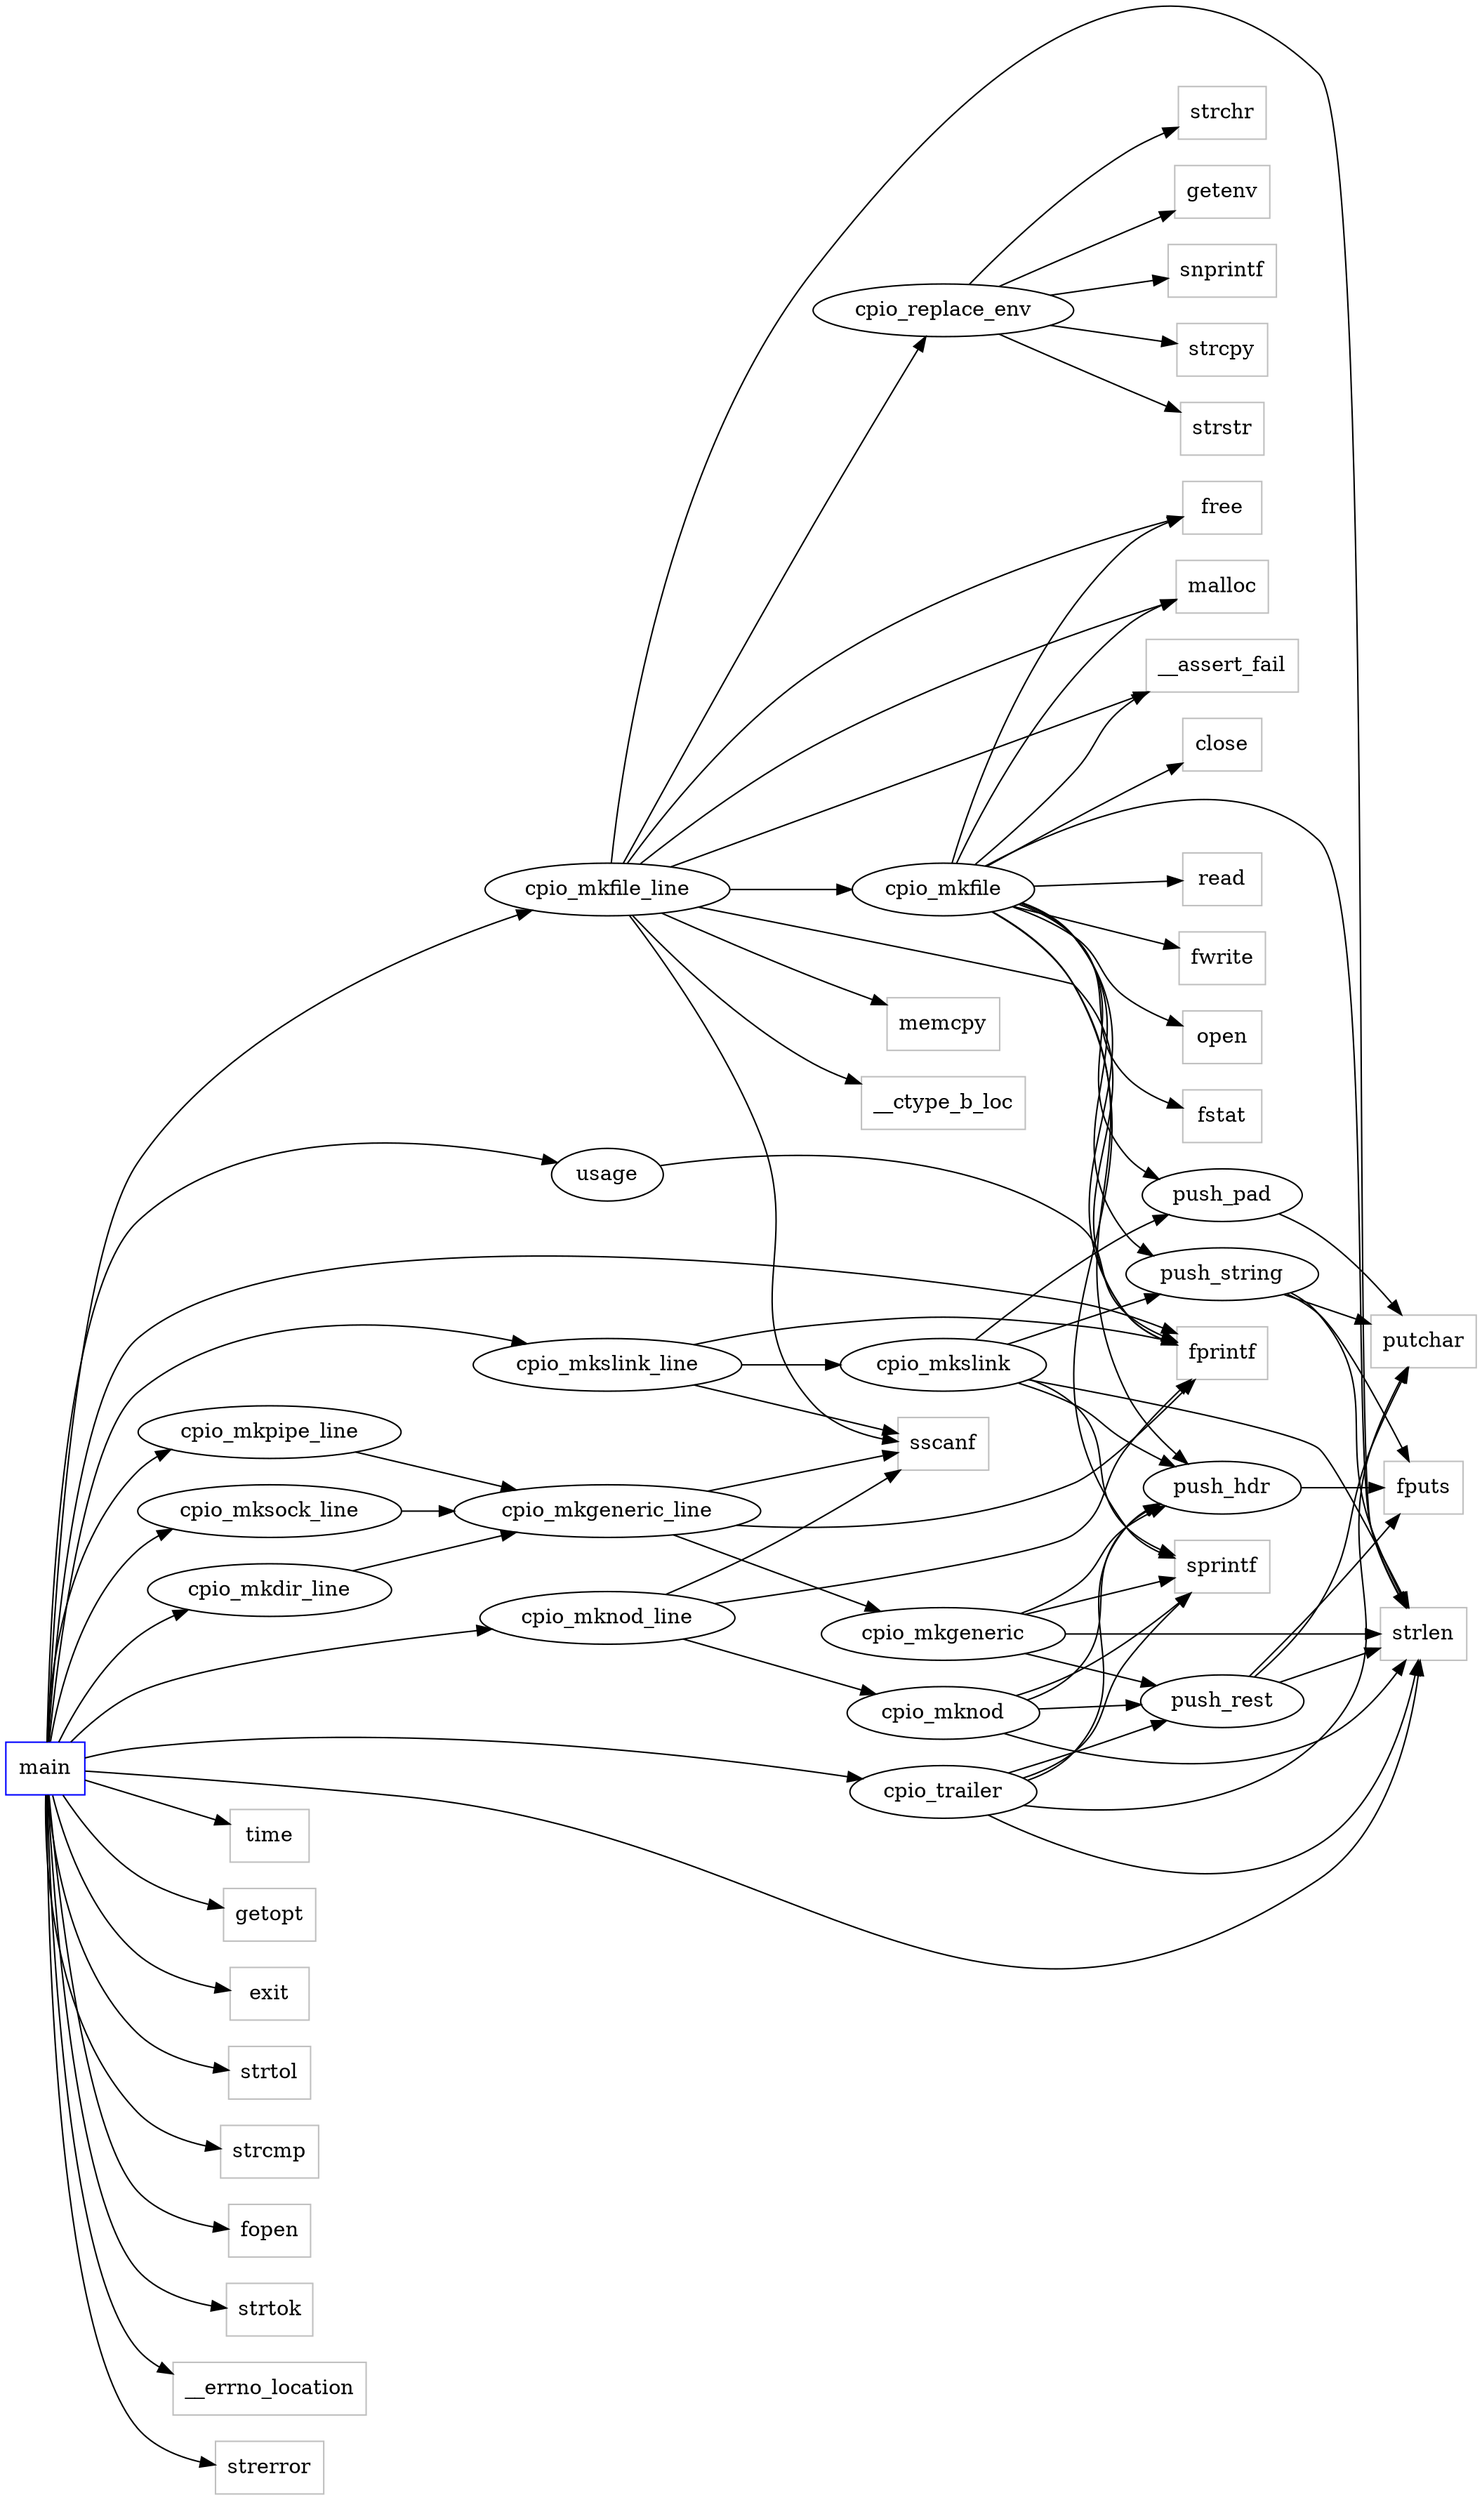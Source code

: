 digraph functioncalls {
rankdir=LR;

main [shape="box", color=blue];
cpio_mkdir_line -> cpio_mkgeneric_line;
open [shape="box", color=grey];
cpio_mkfile -> open;
fstat [shape="box", color=grey];
cpio_mkfile -> fstat;
fprintf [shape="box", color=grey];
cpio_mkfile -> fprintf;
free [shape="box", color=grey];
cpio_mkfile -> free;
close [shape="box", color=grey];
cpio_mkfile -> close;
malloc [shape="box", color=grey];
cpio_mkfile -> malloc;
__assert_fail [shape="box", color=grey];
cpio_mkfile -> __assert_fail;
read [shape="box", color=grey];
cpio_mkfile -> read;
strlen [shape="box", color=grey];
cpio_mkfile -> strlen;
sprintf [shape="box", color=grey];
cpio_mkfile -> sprintf;
cpio_mkfile -> push_hdr;
cpio_mkfile -> push_string;
cpio_mkfile -> push_pad;
fwrite [shape="box", color=grey];
cpio_mkfile -> fwrite;
sscanf [shape="box", color=grey];
cpio_mkfile_line -> sscanf;
__ctype_b_loc [shape="box", color=grey];
cpio_mkfile_line -> __ctype_b_loc;
strlen [shape="box", color=grey];
cpio_mkfile_line -> strlen;
malloc [shape="box", color=grey];
cpio_mkfile_line -> malloc;
__assert_fail [shape="box", color=grey];
cpio_mkfile_line -> __assert_fail;
memcpy [shape="box", color=grey];
cpio_mkfile_line -> memcpy;
cpio_mkfile_line -> cpio_replace_env;
cpio_mkfile_line -> cpio_mkfile;
free [shape="box", color=grey];
cpio_mkfile_line -> free;
fprintf [shape="box", color=grey];
cpio_mkfile_line -> fprintf;
strlen [shape="box", color=grey];
cpio_mkgeneric -> strlen;
sprintf [shape="box", color=grey];
cpio_mkgeneric -> sprintf;
cpio_mkgeneric -> push_hdr;
cpio_mkgeneric -> push_rest;
sscanf [shape="box", color=grey];
cpio_mkgeneric_line -> sscanf;
cpio_mkgeneric_line -> cpio_mkgeneric;
fprintf [shape="box", color=grey];
cpio_mkgeneric_line -> fprintf;
strlen [shape="box", color=grey];
cpio_mknod -> strlen;
sprintf [shape="box", color=grey];
cpio_mknod -> sprintf;
cpio_mknod -> push_hdr;
cpio_mknod -> push_rest;
sscanf [shape="box", color=grey];
cpio_mknod_line -> sscanf;
cpio_mknod_line -> cpio_mknod;
fprintf [shape="box", color=grey];
cpio_mknod_line -> fprintf;
cpio_mkpipe_line -> cpio_mkgeneric_line;
strlen [shape="box", color=grey];
cpio_mkslink -> strlen;
sprintf [shape="box", color=grey];
cpio_mkslink -> sprintf;
cpio_mkslink -> push_hdr;
cpio_mkslink -> push_string;
cpio_mkslink -> push_pad;
sscanf [shape="box", color=grey];
cpio_mkslink_line -> sscanf;
cpio_mkslink_line -> cpio_mkslink;
fprintf [shape="box", color=grey];
cpio_mkslink_line -> fprintf;
cpio_mksock_line -> cpio_mkgeneric_line;
strstr [shape="box", color=grey];
cpio_replace_env -> strstr;
strchr [shape="box", color=grey];
cpio_replace_env -> strchr;
getenv [shape="box", color=grey];
cpio_replace_env -> getenv;
snprintf [shape="box", color=grey];
cpio_replace_env -> snprintf;
strcpy [shape="box", color=grey];
cpio_replace_env -> strcpy;
strlen [shape="box", color=grey];
cpio_trailer -> strlen;
sprintf [shape="box", color=grey];
cpio_trailer -> sprintf;
cpio_trailer -> push_hdr;
cpio_trailer -> push_rest;
putchar [shape="box", color=grey];
cpio_trailer -> putchar;
time [shape="box", color=grey];
main -> time;
getopt [shape="box", color=grey];
main -> getopt;
main -> usage;
exit [shape="box", color=grey];
main -> exit;
strtol [shape="box", color=grey];
main -> strtol;
fprintf [shape="box", color=grey];
main -> fprintf;
strcmp [shape="box", color=grey];
main -> strcmp;
fopen [shape="box", color=grey];
main -> fopen;
strlen [shape="box", color=grey];
main -> strlen;
strtok [shape="box", color=grey];
main -> strtok;
main -> cpio_mksock_line;
main -> cpio_mkdir_line;
main -> cpio_mkslink_line;
main -> cpio_mkfile_line;
main -> cpio_mkpipe_line;
main -> cpio_mknod_line;
main -> cpio_trailer;
__errno_location [shape="box", color=grey];
main -> __errno_location;
strerror [shape="box", color=grey];
main -> strerror;
fputs [shape="box", color=grey];
push_hdr -> fputs;
putchar [shape="box", color=grey];
push_pad -> putchar;
strlen [shape="box", color=grey];
push_rest -> strlen;
fputs [shape="box", color=grey];
push_rest -> fputs;
putchar [shape="box", color=grey];
push_rest -> putchar;
strlen [shape="box", color=grey];
push_string -> strlen;
fputs [shape="box", color=grey];
push_string -> fputs;
putchar [shape="box", color=grey];
push_string -> putchar;
fprintf [shape="box", color=grey];
usage -> fprintf;
}
